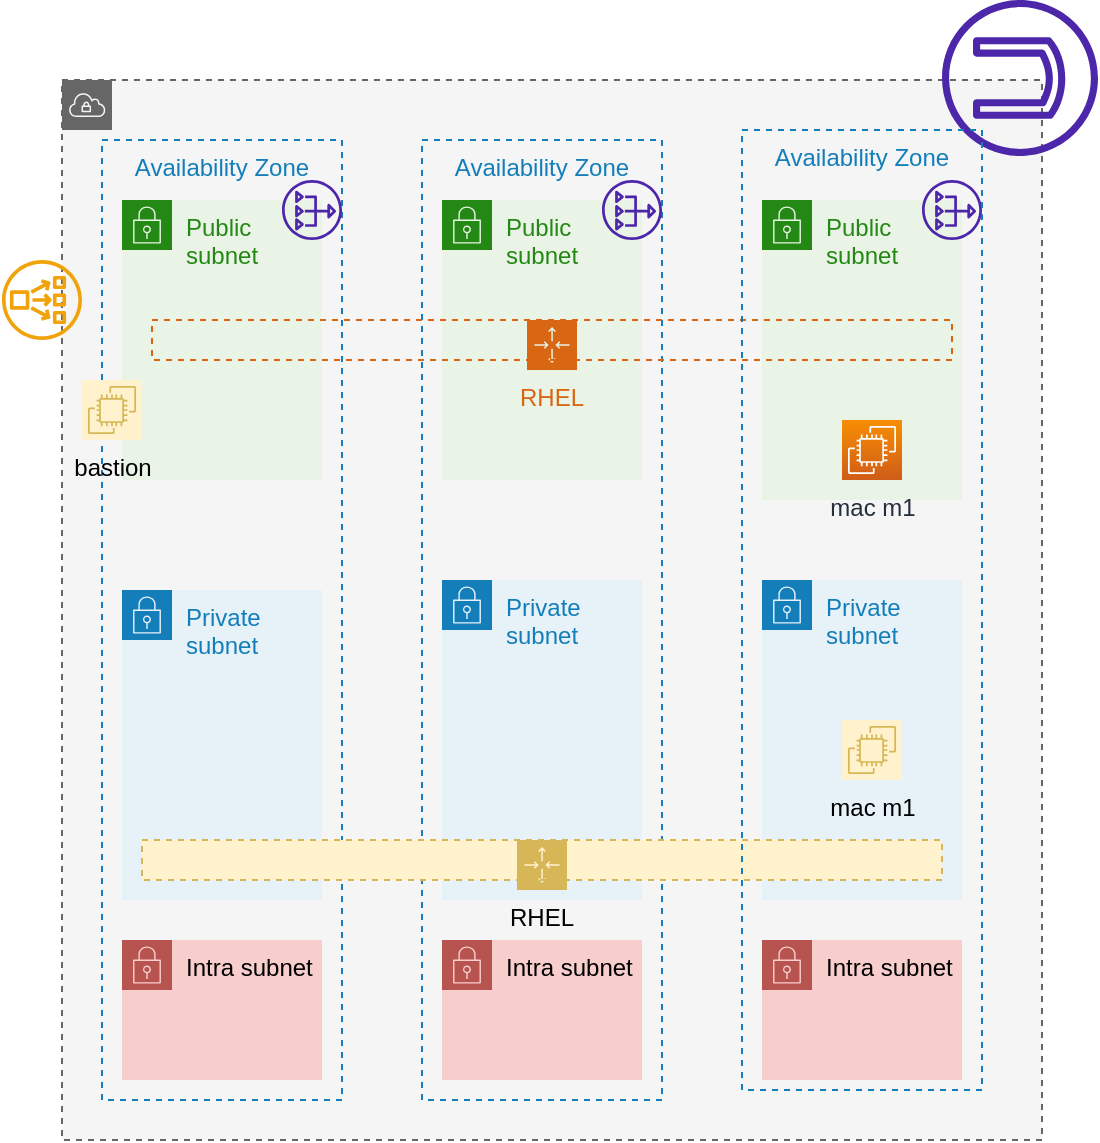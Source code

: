 <mxfile version="13.7.9" type="device"><diagram id="WK_abNduLaqrKM5rQvU3" name="Page-1"><mxGraphModel dx="1422" dy="783" grid="1" gridSize="10" guides="1" tooltips="1" connect="1" arrows="1" fold="1" page="1" pageScale="1" pageWidth="850" pageHeight="1100" math="0" shadow="0"><root><mxCell id="0"/><mxCell id="1" parent="0"/><mxCell id="Fqs1iwwGHNIEBmh7bN4U-6" value="" style="points=[[0,0],[0.25,0],[0.5,0],[0.75,0],[1,0],[1,0.25],[1,0.5],[1,0.75],[1,1],[0.75,1],[0.5,1],[0.25,1],[0,1],[0,0.75],[0,0.5],[0,0.25]];outlineConnect=0;html=1;whiteSpace=wrap;fontSize=12;fontStyle=0;container=1;pointerEvents=0;collapsible=0;recursiveResize=0;shape=mxgraph.aws4.group;grIcon=mxgraph.aws4.group_vpc;strokeColor=#666666;fillColor=#f5f5f5;verticalAlign=top;align=left;spacingLeft=30;fontColor=#333333;dashed=1;" parent="1" vertex="1"><mxGeometry x="100" y="130" width="490" height="530" as="geometry"/></mxCell><mxCell id="Fqs1iwwGHNIEBmh7bN4U-3" value="Availability Zone" style="fillColor=none;strokeColor=#147EBA;dashed=1;verticalAlign=top;fontStyle=0;fontColor=#147EBA;" parent="Fqs1iwwGHNIEBmh7bN4U-6" vertex="1"><mxGeometry x="20" y="30" width="120" height="480" as="geometry"/></mxCell><mxCell id="Fqs1iwwGHNIEBmh7bN4U-15" value="Private subnet" style="points=[[0,0],[0.25,0],[0.5,0],[0.75,0],[1,0],[1,0.25],[1,0.5],[1,0.75],[1,1],[0.75,1],[0.5,1],[0.25,1],[0,1],[0,0.75],[0,0.5],[0,0.25]];outlineConnect=0;gradientColor=none;html=1;whiteSpace=wrap;fontSize=12;fontStyle=0;container=1;pointerEvents=0;collapsible=0;recursiveResize=0;shape=mxgraph.aws4.group;grIcon=mxgraph.aws4.group_security_group;grStroke=0;strokeColor=#147EBA;fillColor=#E6F2F8;verticalAlign=top;align=left;spacingLeft=30;fontColor=#147EBA;dashed=0;" parent="Fqs1iwwGHNIEBmh7bN4U-6" vertex="1"><mxGeometry x="350" y="250" width="100" height="160" as="geometry"/></mxCell><mxCell id="Fqs1iwwGHNIEBmh7bN4U-18" value="Intra subnet" style="points=[[0,0],[0.25,0],[0.5,0],[0.75,0],[1,0],[1,0.25],[1,0.5],[1,0.75],[1,1],[0.75,1],[0.5,1],[0.25,1],[0,1],[0,0.75],[0,0.5],[0,0.25]];outlineConnect=0;html=1;whiteSpace=wrap;fontSize=12;fontStyle=0;container=1;pointerEvents=0;collapsible=0;recursiveResize=0;shape=mxgraph.aws4.group;grIcon=mxgraph.aws4.group_security_group;grStroke=0;strokeColor=#b85450;fillColor=#f8cecc;verticalAlign=top;align=left;spacingLeft=30;dashed=0;" parent="Fqs1iwwGHNIEBmh7bN4U-6" vertex="1"><mxGeometry x="350" y="430" width="100" height="70" as="geometry"/></mxCell><mxCell id="Fqs1iwwGHNIEBmh7bN4U-4" value="Availability Zone" style="fillColor=none;strokeColor=#147EBA;dashed=1;verticalAlign=top;fontStyle=0;fontColor=#147EBA;" parent="Fqs1iwwGHNIEBmh7bN4U-6" vertex="1"><mxGeometry x="180" y="30" width="120" height="480" as="geometry"/></mxCell><mxCell id="Fqs1iwwGHNIEBmh7bN4U-14" value="Private subnet" style="points=[[0,0],[0.25,0],[0.5,0],[0.75,0],[1,0],[1,0.25],[1,0.5],[1,0.75],[1,1],[0.75,1],[0.5,1],[0.25,1],[0,1],[0,0.75],[0,0.5],[0,0.25]];outlineConnect=0;gradientColor=none;html=1;whiteSpace=wrap;fontSize=12;fontStyle=0;container=1;pointerEvents=0;collapsible=0;recursiveResize=0;shape=mxgraph.aws4.group;grIcon=mxgraph.aws4.group_security_group;grStroke=0;strokeColor=#147EBA;fillColor=#E6F2F8;verticalAlign=top;align=left;spacingLeft=30;fontColor=#147EBA;dashed=0;" parent="Fqs1iwwGHNIEBmh7bN4U-6" vertex="1"><mxGeometry x="190" y="250" width="100" height="160" as="geometry"/></mxCell><mxCell id="Fqs1iwwGHNIEBmh7bN4U-16" value="Intra subnet" style="points=[[0,0],[0.25,0],[0.5,0],[0.75,0],[1,0],[1,0.25],[1,0.5],[1,0.75],[1,1],[0.75,1],[0.5,1],[0.25,1],[0,1],[0,0.75],[0,0.5],[0,0.25]];outlineConnect=0;html=1;whiteSpace=wrap;fontSize=12;fontStyle=0;container=1;pointerEvents=0;collapsible=0;recursiveResize=0;shape=mxgraph.aws4.group;grIcon=mxgraph.aws4.group_security_group;grStroke=0;strokeColor=#b85450;fillColor=#f8cecc;verticalAlign=top;align=left;spacingLeft=30;dashed=0;" parent="Fqs1iwwGHNIEBmh7bN4U-6" vertex="1"><mxGeometry x="30" y="430" width="100" height="70" as="geometry"/></mxCell><mxCell id="Fqs1iwwGHNIEBmh7bN4U-17" value="Intra subnet" style="points=[[0,0],[0.25,0],[0.5,0],[0.75,0],[1,0],[1,0.25],[1,0.5],[1,0.75],[1,1],[0.75,1],[0.5,1],[0.25,1],[0,1],[0,0.75],[0,0.5],[0,0.25]];outlineConnect=0;html=1;whiteSpace=wrap;fontSize=12;fontStyle=0;container=1;pointerEvents=0;collapsible=0;recursiveResize=0;shape=mxgraph.aws4.group;grIcon=mxgraph.aws4.group_security_group;grStroke=0;strokeColor=#b85450;fillColor=#f8cecc;verticalAlign=top;align=left;spacingLeft=30;dashed=0;" parent="Fqs1iwwGHNIEBmh7bN4U-6" vertex="1"><mxGeometry x="190" y="430" width="100" height="70" as="geometry"/></mxCell><mxCell id="Fqs1iwwGHNIEBmh7bN4U-7" value="Public subnet" style="points=[[0,0],[0.25,0],[0.5,0],[0.75,0],[1,0],[1,0.25],[1,0.5],[1,0.75],[1,1],[0.75,1],[0.5,1],[0.25,1],[0,1],[0,0.75],[0,0.5],[0,0.25]];outlineConnect=0;gradientColor=none;html=1;whiteSpace=wrap;fontSize=12;fontStyle=0;container=1;pointerEvents=0;collapsible=0;recursiveResize=0;shape=mxgraph.aws4.group;grIcon=mxgraph.aws4.group_security_group;grStroke=0;strokeColor=#248814;fillColor=#E9F3E6;verticalAlign=top;align=left;spacingLeft=30;fontColor=#248814;dashed=0;" parent="Fqs1iwwGHNIEBmh7bN4U-6" vertex="1"><mxGeometry x="30" y="60" width="100" height="140" as="geometry"/></mxCell><mxCell id="Fqs1iwwGHNIEBmh7bN4U-9" value="Public subnet" style="points=[[0,0],[0.25,0],[0.5,0],[0.75,0],[1,0],[1,0.25],[1,0.5],[1,0.75],[1,1],[0.75,1],[0.5,1],[0.25,1],[0,1],[0,0.75],[0,0.5],[0,0.25]];outlineConnect=0;gradientColor=none;html=1;whiteSpace=wrap;fontSize=12;fontStyle=0;container=1;pointerEvents=0;collapsible=0;recursiveResize=0;shape=mxgraph.aws4.group;grIcon=mxgraph.aws4.group_security_group;grStroke=0;strokeColor=#248814;fillColor=#E9F3E6;verticalAlign=top;align=left;spacingLeft=30;fontColor=#248814;dashed=0;" parent="Fqs1iwwGHNIEBmh7bN4U-6" vertex="1"><mxGeometry x="190" y="60" width="100" height="140" as="geometry"/></mxCell><mxCell id="Fqs1iwwGHNIEBmh7bN4U-11" value="Private subnet" style="points=[[0,0],[0.25,0],[0.5,0],[0.75,0],[1,0],[1,0.25],[1,0.5],[1,0.75],[1,1],[0.75,1],[0.5,1],[0.25,1],[0,1],[0,0.75],[0,0.5],[0,0.25]];outlineConnect=0;gradientColor=none;html=1;whiteSpace=wrap;fontSize=12;fontStyle=0;container=1;pointerEvents=0;collapsible=0;recursiveResize=0;shape=mxgraph.aws4.group;grIcon=mxgraph.aws4.group_security_group;grStroke=0;strokeColor=#147EBA;fillColor=#E6F2F8;verticalAlign=top;align=left;spacingLeft=30;fontColor=#147EBA;dashed=0;" parent="Fqs1iwwGHNIEBmh7bN4U-6" vertex="1"><mxGeometry x="30" y="255" width="100" height="155" as="geometry"/></mxCell><mxCell id="FwBNX9Jd2DS1IlzOP2YD-2" value="RHEL" style="points=[[0,0],[0.25,0],[0.5,0],[0.75,0],[1,0],[1,0.25],[1,0.5],[1,0.75],[1,1],[0.75,1],[0.5,1],[0.25,1],[0,1],[0,0.75],[0,0.5],[0,0.25]];outlineConnect=0;html=1;whiteSpace=wrap;fontSize=12;fontStyle=0;container=1;pointerEvents=0;collapsible=0;recursiveResize=0;shape=mxgraph.aws4.groupCenter;grIcon=mxgraph.aws4.group_auto_scaling_group;grStroke=1;strokeColor=#d6b656;fillColor=#fff2cc;verticalAlign=top;align=center;dashed=1;spacingTop=25;" parent="Fqs1iwwGHNIEBmh7bN4U-6" vertex="1"><mxGeometry x="40" y="380" width="400" height="20" as="geometry"/></mxCell><mxCell id="Fqs1iwwGHNIEBmh7bN4U-19" value="" style="sketch=0;outlineConnect=0;fontColor=#232F3E;gradientColor=none;fillColor=#4D27AA;strokeColor=none;dashed=0;verticalLabelPosition=bottom;verticalAlign=top;align=center;html=1;fontSize=12;fontStyle=0;aspect=fixed;pointerEvents=1;shape=mxgraph.aws4.nat_gateway;" parent="Fqs1iwwGHNIEBmh7bN4U-6" vertex="1"><mxGeometry x="270" y="50" width="30" height="30" as="geometry"/></mxCell><mxCell id="Fqs1iwwGHNIEBmh7bN4U-2" value="" style="sketch=0;outlineConnect=0;fontColor=#232F3E;gradientColor=none;fillColor=#4D27AA;strokeColor=none;dashed=0;verticalLabelPosition=bottom;verticalAlign=top;align=center;html=1;fontSize=12;fontStyle=0;aspect=fixed;pointerEvents=1;shape=mxgraph.aws4.nat_gateway;" parent="Fqs1iwwGHNIEBmh7bN4U-6" vertex="1"><mxGeometry x="110" y="50" width="30" height="30" as="geometry"/></mxCell><mxCell id="Fqs1iwwGHNIEBmh7bN4U-21" value="bastion" style="sketch=0;points=[[0,0,0],[0.25,0,0],[0.5,0,0],[0.75,0,0],[1,0,0],[0,1,0],[0.25,1,0],[0.5,1,0],[0.75,1,0],[1,1,0],[0,0.25,0],[0,0.5,0],[0,0.75,0],[1,0.25,0],[1,0.5,0],[1,0.75,0]];outlineConnect=0;gradientDirection=north;fillColor=#fff2cc;strokeColor=#d6b656;dashed=0;verticalLabelPosition=bottom;verticalAlign=top;align=center;html=1;fontSize=12;fontStyle=0;aspect=fixed;shape=mxgraph.aws4.resourceIcon;resIcon=mxgraph.aws4.ec2;" parent="Fqs1iwwGHNIEBmh7bN4U-6" vertex="1"><mxGeometry x="10" y="150" width="30" height="30" as="geometry"/></mxCell><mxCell id="Fqs1iwwGHNIEBmh7bN4U-10" value="Public subnet" style="points=[[0,0],[0.25,0],[0.5,0],[0.75,0],[1,0],[1,0.25],[1,0.5],[1,0.75],[1,1],[0.75,1],[0.5,1],[0.25,1],[0,1],[0,0.75],[0,0.5],[0,0.25]];outlineConnect=0;gradientColor=none;html=1;whiteSpace=wrap;fontSize=12;fontStyle=0;container=1;pointerEvents=0;collapsible=0;recursiveResize=0;shape=mxgraph.aws4.group;grIcon=mxgraph.aws4.group_security_group;grStroke=0;strokeColor=#248814;fillColor=#E9F3E6;verticalAlign=top;align=left;spacingLeft=30;fontColor=#248814;dashed=0;" parent="1" vertex="1"><mxGeometry x="450" y="190" width="100" height="150" as="geometry"/></mxCell><mxCell id="Fqs1iwwGHNIEBmh7bN4U-1" value="" style="sketch=0;outlineConnect=0;fontColor=#232F3E;gradientColor=none;fillColor=#4D27AA;strokeColor=none;dashed=0;verticalLabelPosition=bottom;verticalAlign=top;align=center;html=1;fontSize=12;fontStyle=0;aspect=fixed;pointerEvents=1;shape=mxgraph.aws4.internet_gateway;direction=south;" parent="1" vertex="1"><mxGeometry x="540" y="90" width="78" height="78" as="geometry"/></mxCell><mxCell id="Fqs1iwwGHNIEBmh7bN4U-20" value="" style="sketch=0;outlineConnect=0;fontColor=#232F3E;gradientColor=none;fillColor=#4D27AA;strokeColor=none;dashed=0;verticalLabelPosition=bottom;verticalAlign=top;align=center;html=1;fontSize=12;fontStyle=0;aspect=fixed;pointerEvents=1;shape=mxgraph.aws4.nat_gateway;" parent="1" vertex="1"><mxGeometry x="530" y="180" width="30" height="30" as="geometry"/></mxCell><mxCell id="42UAn0vtNR2VfgOLaAZL-4" value="RHEL" style="points=[[0,0],[0.25,0],[0.5,0],[0.75,0],[1,0],[1,0.25],[1,0.5],[1,0.75],[1,1],[0.75,1],[0.5,1],[0.25,1],[0,1],[0,0.75],[0,0.5],[0,0.25]];outlineConnect=0;gradientColor=none;html=1;whiteSpace=wrap;fontSize=12;fontStyle=0;container=1;pointerEvents=0;collapsible=0;recursiveResize=0;shape=mxgraph.aws4.groupCenter;grIcon=mxgraph.aws4.group_auto_scaling_group;grStroke=1;strokeColor=#D86613;fillColor=none;verticalAlign=top;align=center;fontColor=#D86613;dashed=1;spacingTop=25;" parent="1" vertex="1"><mxGeometry x="145" y="250" width="400" height="20" as="geometry"/></mxCell><mxCell id="Fqs1iwwGHNIEBmh7bN4U-5" value="Availability Zone" style="fillColor=none;strokeColor=#147EBA;dashed=1;verticalAlign=top;fontStyle=0;fontColor=#147EBA;" parent="1" vertex="1"><mxGeometry x="440" y="155" width="120" height="480" as="geometry"/></mxCell><mxCell id="BgrCyyJDuMPMqL4lHAjZ-1" value="mac m1" style="outlineConnect=0;fontColor=#232F3E;gradientColor=#F78E04;gradientDirection=north;fillColor=#D05C17;strokeColor=#ffffff;dashed=0;verticalLabelPosition=bottom;verticalAlign=top;align=center;html=1;fontSize=12;fontStyle=0;aspect=fixed;shape=mxgraph.aws4.resourceIcon;resIcon=mxgraph.aws4.ec2;" vertex="1" parent="1"><mxGeometry x="490" y="300" width="30" height="30" as="geometry"/></mxCell><mxCell id="BgrCyyJDuMPMqL4lHAjZ-2" value="mac m1" style="outlineConnect=0;gradientDirection=north;fillColor=#fff2cc;strokeColor=#d6b656;dashed=0;verticalLabelPosition=bottom;verticalAlign=top;align=center;html=1;fontSize=12;fontStyle=0;aspect=fixed;shape=mxgraph.aws4.resourceIcon;resIcon=mxgraph.aws4.ec2;" vertex="1" parent="1"><mxGeometry x="490" y="450" width="30" height="30" as="geometry"/></mxCell><mxCell id="BgrCyyJDuMPMqL4lHAjZ-3" value="" style="outlineConnect=0;fillColor=#f0a30a;strokeColor=#BD7000;dashed=0;verticalLabelPosition=bottom;verticalAlign=top;align=center;html=1;fontSize=12;fontStyle=0;aspect=fixed;pointerEvents=1;shape=mxgraph.aws4.network_load_balancer;fontColor=#ffffff;" vertex="1" parent="1"><mxGeometry x="70" y="220" width="40" height="40" as="geometry"/></mxCell></root></mxGraphModel></diagram></mxfile>